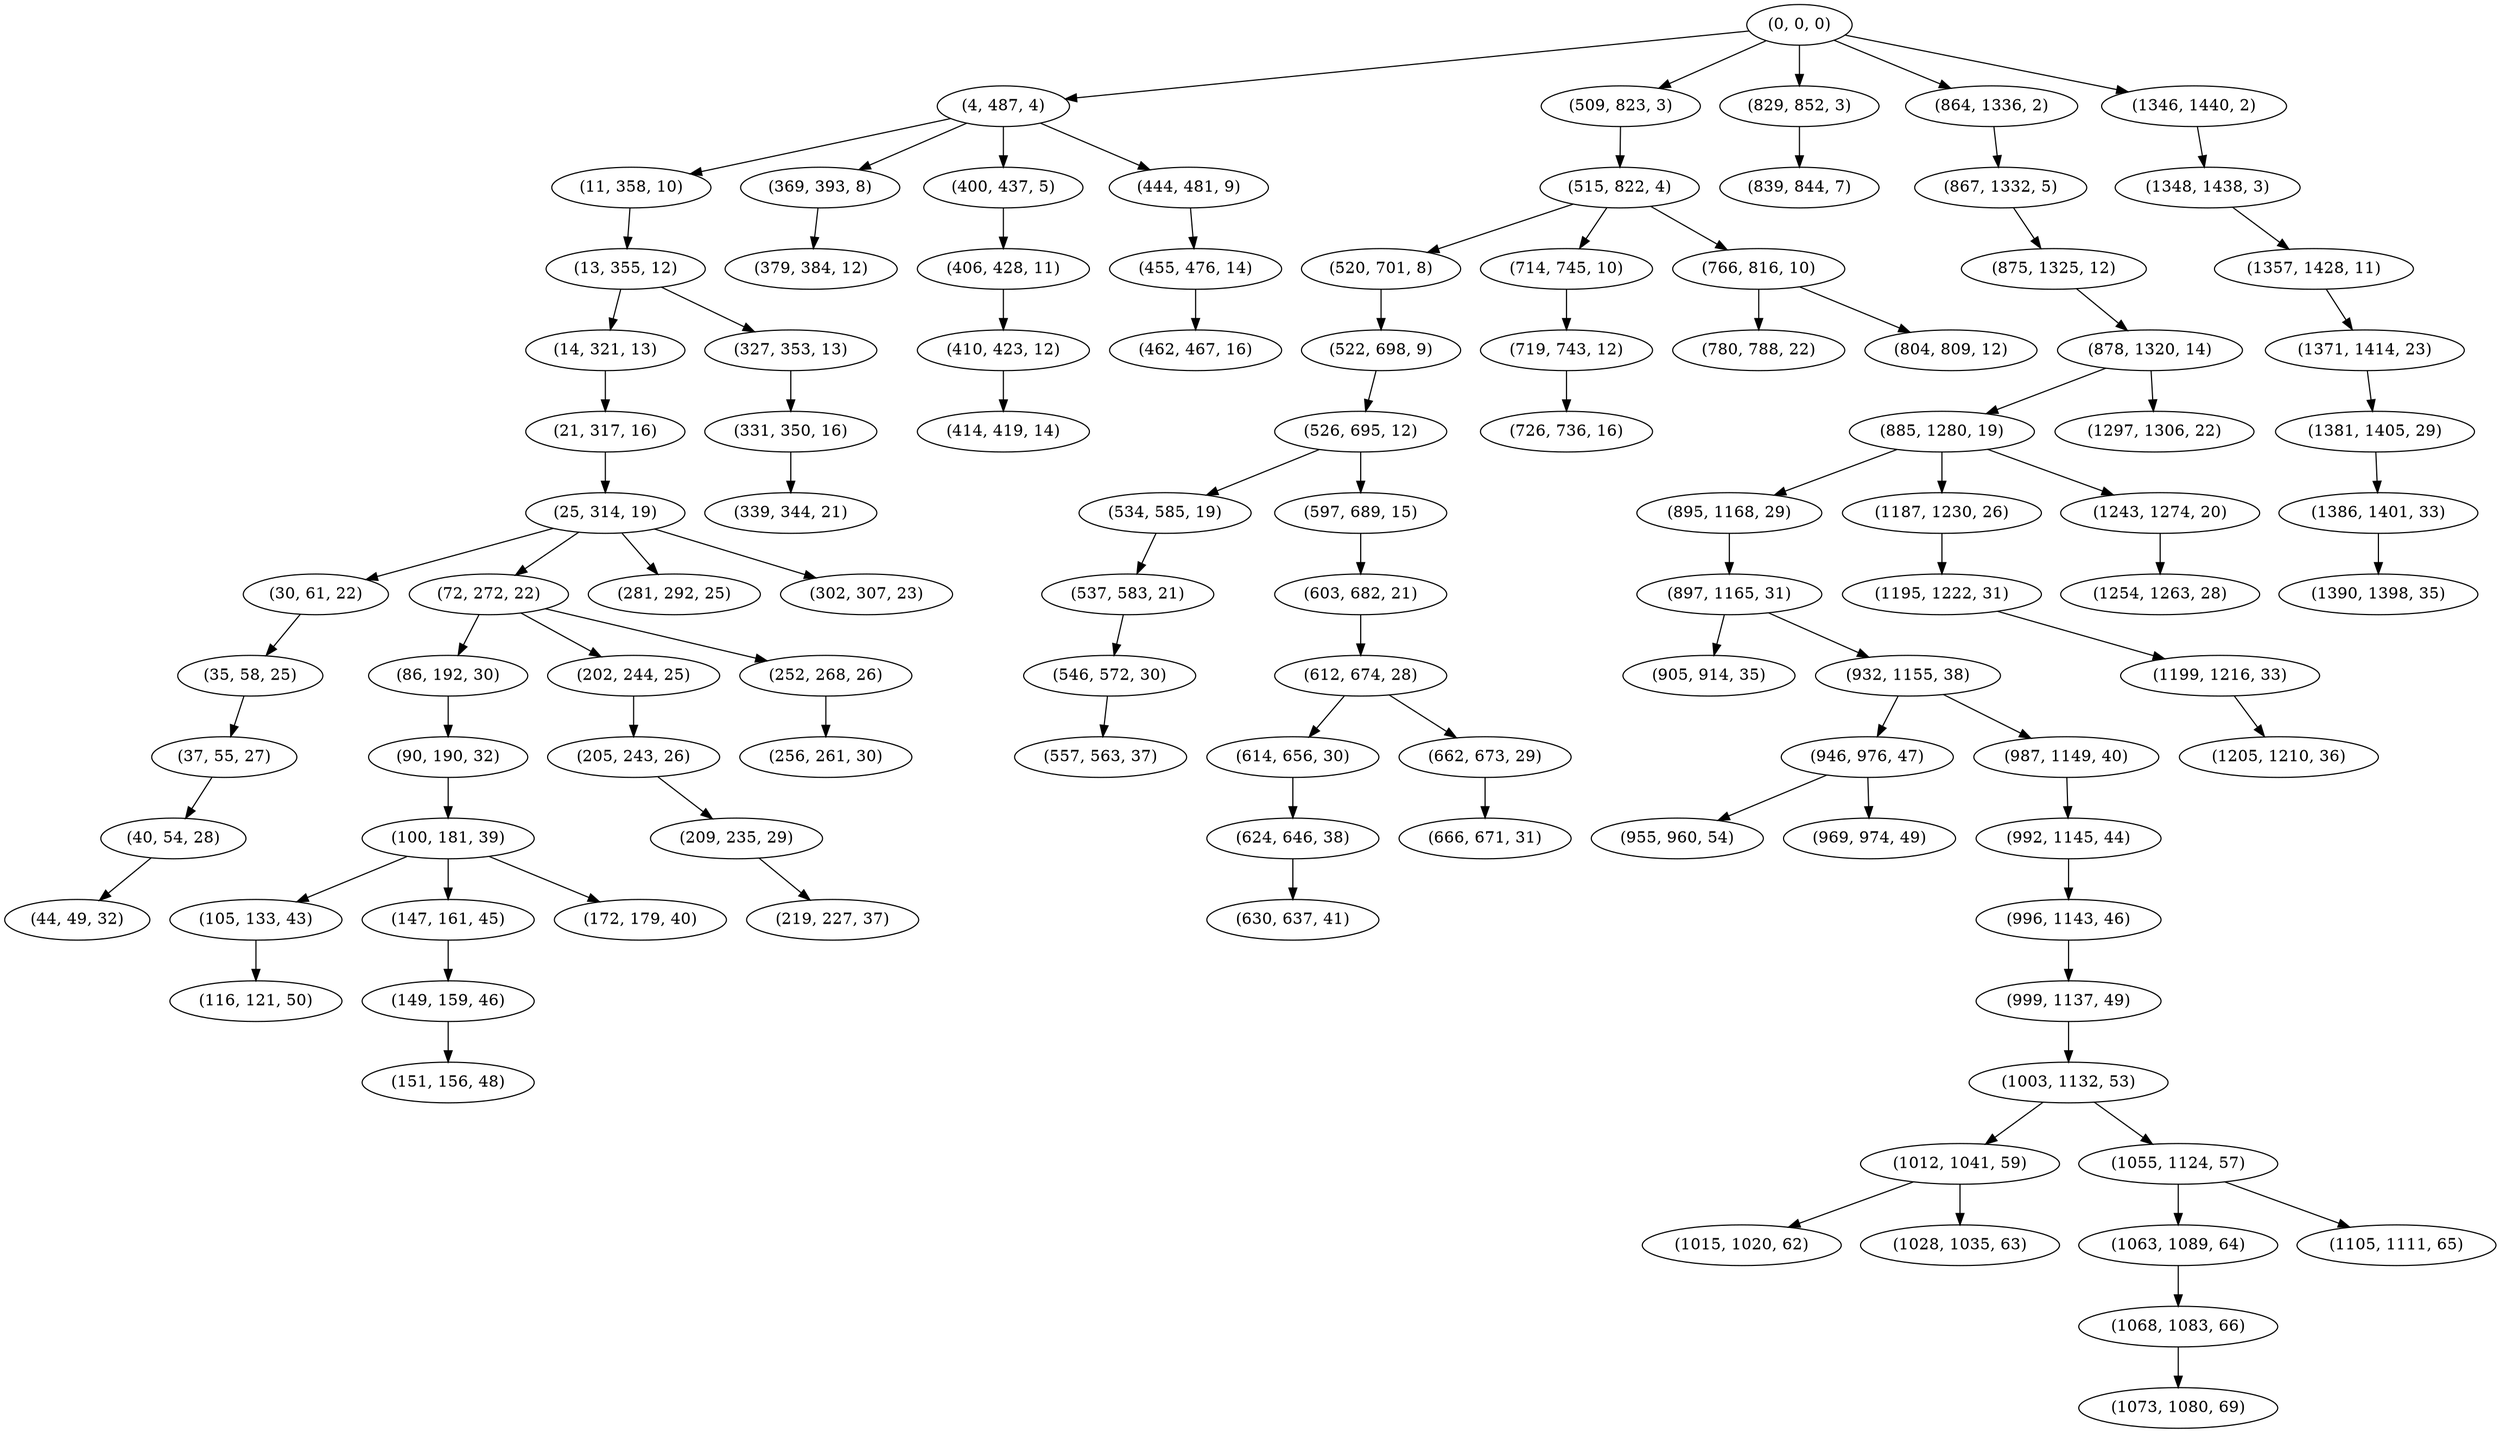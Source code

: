 digraph tree {
    "(0, 0, 0)";
    "(4, 487, 4)";
    "(11, 358, 10)";
    "(13, 355, 12)";
    "(14, 321, 13)";
    "(21, 317, 16)";
    "(25, 314, 19)";
    "(30, 61, 22)";
    "(35, 58, 25)";
    "(37, 55, 27)";
    "(40, 54, 28)";
    "(44, 49, 32)";
    "(72, 272, 22)";
    "(86, 192, 30)";
    "(90, 190, 32)";
    "(100, 181, 39)";
    "(105, 133, 43)";
    "(116, 121, 50)";
    "(147, 161, 45)";
    "(149, 159, 46)";
    "(151, 156, 48)";
    "(172, 179, 40)";
    "(202, 244, 25)";
    "(205, 243, 26)";
    "(209, 235, 29)";
    "(219, 227, 37)";
    "(252, 268, 26)";
    "(256, 261, 30)";
    "(281, 292, 25)";
    "(302, 307, 23)";
    "(327, 353, 13)";
    "(331, 350, 16)";
    "(339, 344, 21)";
    "(369, 393, 8)";
    "(379, 384, 12)";
    "(400, 437, 5)";
    "(406, 428, 11)";
    "(410, 423, 12)";
    "(414, 419, 14)";
    "(444, 481, 9)";
    "(455, 476, 14)";
    "(462, 467, 16)";
    "(509, 823, 3)";
    "(515, 822, 4)";
    "(520, 701, 8)";
    "(522, 698, 9)";
    "(526, 695, 12)";
    "(534, 585, 19)";
    "(537, 583, 21)";
    "(546, 572, 30)";
    "(557, 563, 37)";
    "(597, 689, 15)";
    "(603, 682, 21)";
    "(612, 674, 28)";
    "(614, 656, 30)";
    "(624, 646, 38)";
    "(630, 637, 41)";
    "(662, 673, 29)";
    "(666, 671, 31)";
    "(714, 745, 10)";
    "(719, 743, 12)";
    "(726, 736, 16)";
    "(766, 816, 10)";
    "(780, 788, 22)";
    "(804, 809, 12)";
    "(829, 852, 3)";
    "(839, 844, 7)";
    "(864, 1336, 2)";
    "(867, 1332, 5)";
    "(875, 1325, 12)";
    "(878, 1320, 14)";
    "(885, 1280, 19)";
    "(895, 1168, 29)";
    "(897, 1165, 31)";
    "(905, 914, 35)";
    "(932, 1155, 38)";
    "(946, 976, 47)";
    "(955, 960, 54)";
    "(969, 974, 49)";
    "(987, 1149, 40)";
    "(992, 1145, 44)";
    "(996, 1143, 46)";
    "(999, 1137, 49)";
    "(1003, 1132, 53)";
    "(1012, 1041, 59)";
    "(1015, 1020, 62)";
    "(1028, 1035, 63)";
    "(1055, 1124, 57)";
    "(1063, 1089, 64)";
    "(1068, 1083, 66)";
    "(1073, 1080, 69)";
    "(1105, 1111, 65)";
    "(1187, 1230, 26)";
    "(1195, 1222, 31)";
    "(1199, 1216, 33)";
    "(1205, 1210, 36)";
    "(1243, 1274, 20)";
    "(1254, 1263, 28)";
    "(1297, 1306, 22)";
    "(1346, 1440, 2)";
    "(1348, 1438, 3)";
    "(1357, 1428, 11)";
    "(1371, 1414, 23)";
    "(1381, 1405, 29)";
    "(1386, 1401, 33)";
    "(1390, 1398, 35)";
    "(0, 0, 0)" -> "(4, 487, 4)";
    "(0, 0, 0)" -> "(509, 823, 3)";
    "(0, 0, 0)" -> "(829, 852, 3)";
    "(0, 0, 0)" -> "(864, 1336, 2)";
    "(0, 0, 0)" -> "(1346, 1440, 2)";
    "(4, 487, 4)" -> "(11, 358, 10)";
    "(4, 487, 4)" -> "(369, 393, 8)";
    "(4, 487, 4)" -> "(400, 437, 5)";
    "(4, 487, 4)" -> "(444, 481, 9)";
    "(11, 358, 10)" -> "(13, 355, 12)";
    "(13, 355, 12)" -> "(14, 321, 13)";
    "(13, 355, 12)" -> "(327, 353, 13)";
    "(14, 321, 13)" -> "(21, 317, 16)";
    "(21, 317, 16)" -> "(25, 314, 19)";
    "(25, 314, 19)" -> "(30, 61, 22)";
    "(25, 314, 19)" -> "(72, 272, 22)";
    "(25, 314, 19)" -> "(281, 292, 25)";
    "(25, 314, 19)" -> "(302, 307, 23)";
    "(30, 61, 22)" -> "(35, 58, 25)";
    "(35, 58, 25)" -> "(37, 55, 27)";
    "(37, 55, 27)" -> "(40, 54, 28)";
    "(40, 54, 28)" -> "(44, 49, 32)";
    "(72, 272, 22)" -> "(86, 192, 30)";
    "(72, 272, 22)" -> "(202, 244, 25)";
    "(72, 272, 22)" -> "(252, 268, 26)";
    "(86, 192, 30)" -> "(90, 190, 32)";
    "(90, 190, 32)" -> "(100, 181, 39)";
    "(100, 181, 39)" -> "(105, 133, 43)";
    "(100, 181, 39)" -> "(147, 161, 45)";
    "(100, 181, 39)" -> "(172, 179, 40)";
    "(105, 133, 43)" -> "(116, 121, 50)";
    "(147, 161, 45)" -> "(149, 159, 46)";
    "(149, 159, 46)" -> "(151, 156, 48)";
    "(202, 244, 25)" -> "(205, 243, 26)";
    "(205, 243, 26)" -> "(209, 235, 29)";
    "(209, 235, 29)" -> "(219, 227, 37)";
    "(252, 268, 26)" -> "(256, 261, 30)";
    "(327, 353, 13)" -> "(331, 350, 16)";
    "(331, 350, 16)" -> "(339, 344, 21)";
    "(369, 393, 8)" -> "(379, 384, 12)";
    "(400, 437, 5)" -> "(406, 428, 11)";
    "(406, 428, 11)" -> "(410, 423, 12)";
    "(410, 423, 12)" -> "(414, 419, 14)";
    "(444, 481, 9)" -> "(455, 476, 14)";
    "(455, 476, 14)" -> "(462, 467, 16)";
    "(509, 823, 3)" -> "(515, 822, 4)";
    "(515, 822, 4)" -> "(520, 701, 8)";
    "(515, 822, 4)" -> "(714, 745, 10)";
    "(515, 822, 4)" -> "(766, 816, 10)";
    "(520, 701, 8)" -> "(522, 698, 9)";
    "(522, 698, 9)" -> "(526, 695, 12)";
    "(526, 695, 12)" -> "(534, 585, 19)";
    "(526, 695, 12)" -> "(597, 689, 15)";
    "(534, 585, 19)" -> "(537, 583, 21)";
    "(537, 583, 21)" -> "(546, 572, 30)";
    "(546, 572, 30)" -> "(557, 563, 37)";
    "(597, 689, 15)" -> "(603, 682, 21)";
    "(603, 682, 21)" -> "(612, 674, 28)";
    "(612, 674, 28)" -> "(614, 656, 30)";
    "(612, 674, 28)" -> "(662, 673, 29)";
    "(614, 656, 30)" -> "(624, 646, 38)";
    "(624, 646, 38)" -> "(630, 637, 41)";
    "(662, 673, 29)" -> "(666, 671, 31)";
    "(714, 745, 10)" -> "(719, 743, 12)";
    "(719, 743, 12)" -> "(726, 736, 16)";
    "(766, 816, 10)" -> "(780, 788, 22)";
    "(766, 816, 10)" -> "(804, 809, 12)";
    "(829, 852, 3)" -> "(839, 844, 7)";
    "(864, 1336, 2)" -> "(867, 1332, 5)";
    "(867, 1332, 5)" -> "(875, 1325, 12)";
    "(875, 1325, 12)" -> "(878, 1320, 14)";
    "(878, 1320, 14)" -> "(885, 1280, 19)";
    "(878, 1320, 14)" -> "(1297, 1306, 22)";
    "(885, 1280, 19)" -> "(895, 1168, 29)";
    "(885, 1280, 19)" -> "(1187, 1230, 26)";
    "(885, 1280, 19)" -> "(1243, 1274, 20)";
    "(895, 1168, 29)" -> "(897, 1165, 31)";
    "(897, 1165, 31)" -> "(905, 914, 35)";
    "(897, 1165, 31)" -> "(932, 1155, 38)";
    "(932, 1155, 38)" -> "(946, 976, 47)";
    "(932, 1155, 38)" -> "(987, 1149, 40)";
    "(946, 976, 47)" -> "(955, 960, 54)";
    "(946, 976, 47)" -> "(969, 974, 49)";
    "(987, 1149, 40)" -> "(992, 1145, 44)";
    "(992, 1145, 44)" -> "(996, 1143, 46)";
    "(996, 1143, 46)" -> "(999, 1137, 49)";
    "(999, 1137, 49)" -> "(1003, 1132, 53)";
    "(1003, 1132, 53)" -> "(1012, 1041, 59)";
    "(1003, 1132, 53)" -> "(1055, 1124, 57)";
    "(1012, 1041, 59)" -> "(1015, 1020, 62)";
    "(1012, 1041, 59)" -> "(1028, 1035, 63)";
    "(1055, 1124, 57)" -> "(1063, 1089, 64)";
    "(1055, 1124, 57)" -> "(1105, 1111, 65)";
    "(1063, 1089, 64)" -> "(1068, 1083, 66)";
    "(1068, 1083, 66)" -> "(1073, 1080, 69)";
    "(1187, 1230, 26)" -> "(1195, 1222, 31)";
    "(1195, 1222, 31)" -> "(1199, 1216, 33)";
    "(1199, 1216, 33)" -> "(1205, 1210, 36)";
    "(1243, 1274, 20)" -> "(1254, 1263, 28)";
    "(1346, 1440, 2)" -> "(1348, 1438, 3)";
    "(1348, 1438, 3)" -> "(1357, 1428, 11)";
    "(1357, 1428, 11)" -> "(1371, 1414, 23)";
    "(1371, 1414, 23)" -> "(1381, 1405, 29)";
    "(1381, 1405, 29)" -> "(1386, 1401, 33)";
    "(1386, 1401, 33)" -> "(1390, 1398, 35)";
}
